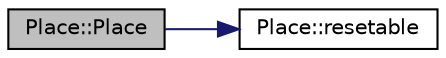 digraph "Place::Place"
{
  edge [fontname="Helvetica",fontsize="10",labelfontname="Helvetica",labelfontsize="10"];
  node [fontname="Helvetica",fontsize="10",shape=record];
  rankdir="LR";
  Node1 [label="Place::Place",height=0.2,width=0.4,color="black", fillcolor="grey75", style="filled", fontcolor="black"];
  Node1 -> Node2 [color="midnightblue",fontsize="10",style="solid",fontname="Helvetica"];
  Node2 [label="Place::resetable",height=0.2,width=0.4,color="black", fillcolor="white", style="filled",URL="$dd/d21/class_place.html#a6f16f797781324ffe418830039f08626"];
}
